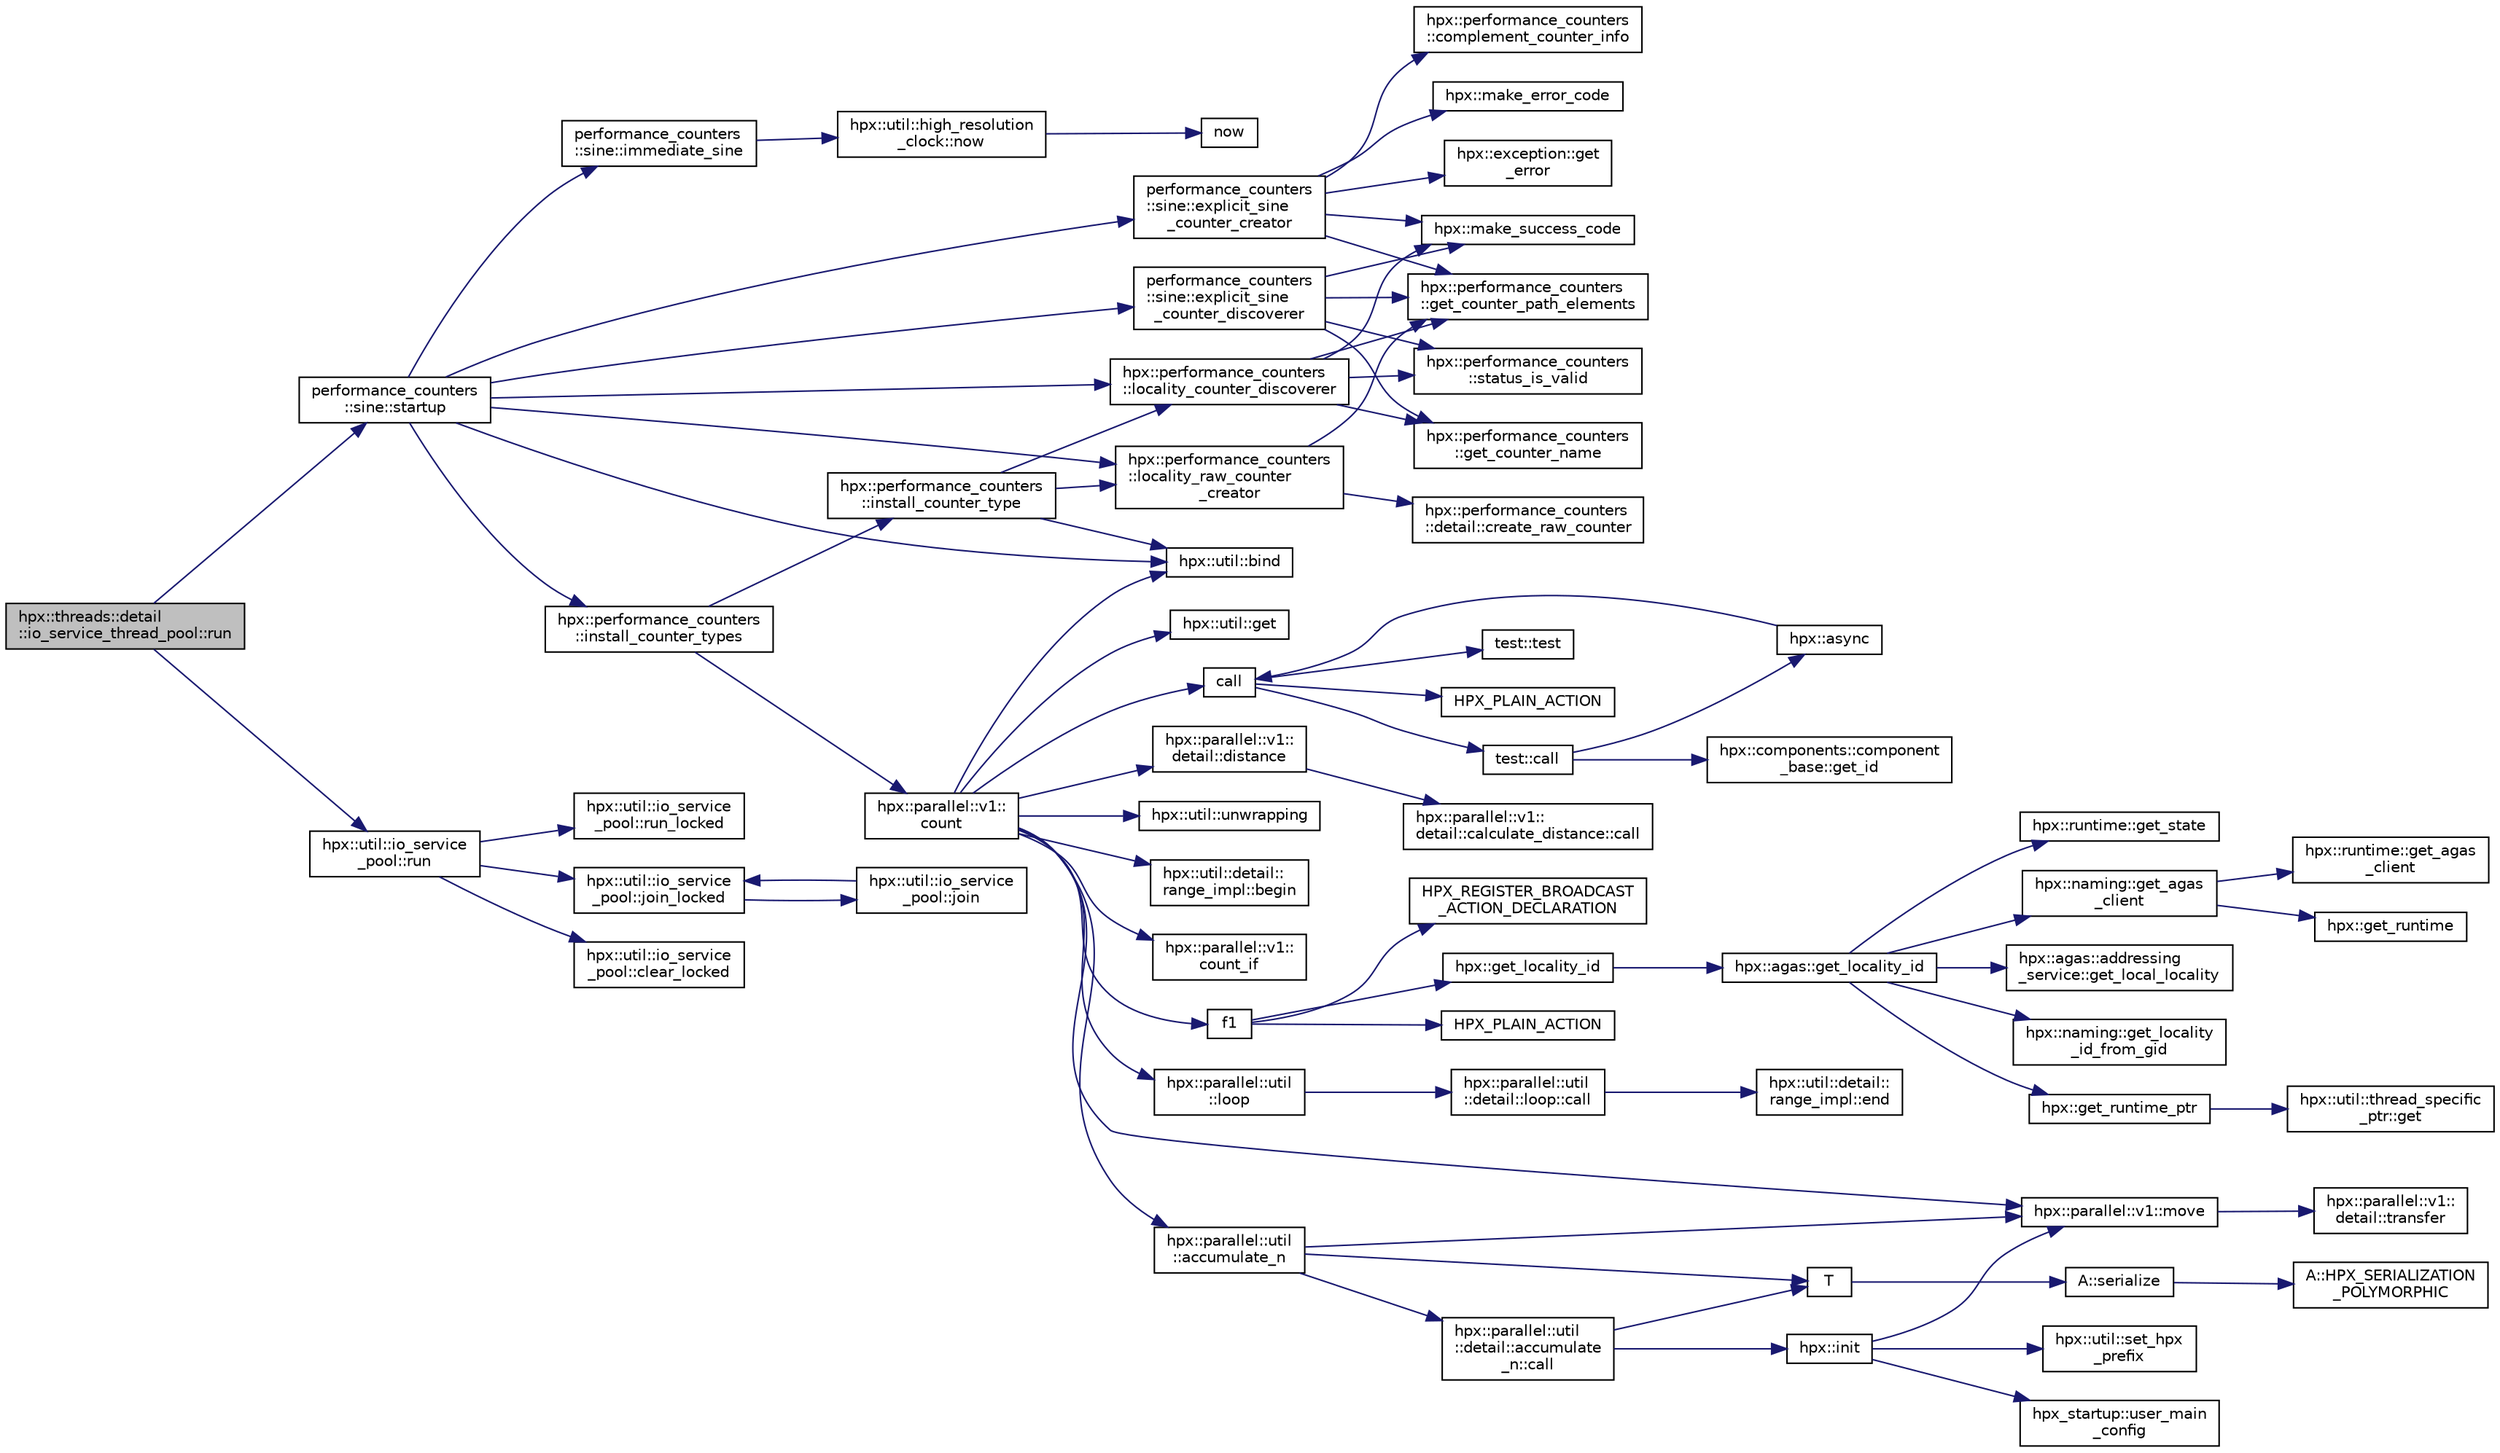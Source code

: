 digraph "hpx::threads::detail::io_service_thread_pool::run"
{
  edge [fontname="Helvetica",fontsize="10",labelfontname="Helvetica",labelfontsize="10"];
  node [fontname="Helvetica",fontsize="10",shape=record];
  rankdir="LR";
  Node164 [label="hpx::threads::detail\l::io_service_thread_pool::run",height=0.2,width=0.4,color="black", fillcolor="grey75", style="filled", fontcolor="black"];
  Node164 -> Node165 [color="midnightblue",fontsize="10",style="solid",fontname="Helvetica"];
  Node165 [label="performance_counters\l::sine::startup",height=0.2,width=0.4,color="black", fillcolor="white", style="filled",URL="$d1/d04/namespaceperformance__counters_1_1sine.html#a73ad17477610d96bd56bdc05fc19d92a"];
  Node165 -> Node166 [color="midnightblue",fontsize="10",style="solid",fontname="Helvetica"];
  Node166 [label="performance_counters\l::sine::explicit_sine\l_counter_creator",height=0.2,width=0.4,color="black", fillcolor="white", style="filled",URL="$d1/d04/namespaceperformance__counters_1_1sine.html#ad70bd639555008835cc2619e4060c822"];
  Node166 -> Node167 [color="midnightblue",fontsize="10",style="solid",fontname="Helvetica"];
  Node167 [label="hpx::performance_counters\l::get_counter_path_elements",height=0.2,width=0.4,color="black", fillcolor="white", style="filled",URL="$d0/d36/namespacehpx_1_1performance__counters.html#a20efd215ad44c2a1d6bf36731b07094c",tooltip="Fill the given counter_path_elements instance from the given full name of a counter. "];
  Node166 -> Node168 [color="midnightblue",fontsize="10",style="solid",fontname="Helvetica"];
  Node168 [label="hpx::performance_counters\l::complement_counter_info",height=0.2,width=0.4,color="black", fillcolor="white", style="filled",URL="$d0/d36/namespacehpx_1_1performance__counters.html#a0256857d76e12ec08c01ac2f020b1f48",tooltip="Complement the counter info if parent instance name is missing. "];
  Node166 -> Node169 [color="midnightblue",fontsize="10",style="solid",fontname="Helvetica"];
  Node169 [label="hpx::make_error_code",height=0.2,width=0.4,color="black", fillcolor="white", style="filled",URL="$d8/d83/namespacehpx.html#a154bc03d8bffebc41d36767f98aea4b0",tooltip="Returns a new error_code constructed from the given parameters. "];
  Node166 -> Node170 [color="midnightblue",fontsize="10",style="solid",fontname="Helvetica"];
  Node170 [label="hpx::exception::get\l_error",height=0.2,width=0.4,color="black", fillcolor="white", style="filled",URL="$de/d25/classhpx_1_1exception.html#a427fc21f422d4a796cf7e8f7b74c1fe1"];
  Node166 -> Node171 [color="midnightblue",fontsize="10",style="solid",fontname="Helvetica"];
  Node171 [label="hpx::make_success_code",height=0.2,width=0.4,color="black", fillcolor="white", style="filled",URL="$d8/d83/namespacehpx.html#a0e8512a8f49e2a6c8185061181419d8f",tooltip="Returns error_code(hpx::success, \"success\", mode). "];
  Node165 -> Node172 [color="midnightblue",fontsize="10",style="solid",fontname="Helvetica"];
  Node172 [label="performance_counters\l::sine::explicit_sine\l_counter_discoverer",height=0.2,width=0.4,color="black", fillcolor="white", style="filled",URL="$d1/d04/namespaceperformance__counters_1_1sine.html#af72e31443428aa4dbbea0173896ae3eb"];
  Node172 -> Node167 [color="midnightblue",fontsize="10",style="solid",fontname="Helvetica"];
  Node172 -> Node173 [color="midnightblue",fontsize="10",style="solid",fontname="Helvetica"];
  Node173 [label="hpx::performance_counters\l::status_is_valid",height=0.2,width=0.4,color="black", fillcolor="white", style="filled",URL="$d0/d36/namespacehpx_1_1performance__counters.html#a02f879175b5bb99013a8c79f66e57213"];
  Node172 -> Node174 [color="midnightblue",fontsize="10",style="solid",fontname="Helvetica"];
  Node174 [label="hpx::performance_counters\l::get_counter_name",height=0.2,width=0.4,color="black", fillcolor="white", style="filled",URL="$d0/d36/namespacehpx_1_1performance__counters.html#af277aab5e2e75f4d32dedcb1f4cdf21d",tooltip="Create a full name of a counter from the contents of the given counter_path_elements instance..."];
  Node172 -> Node171 [color="midnightblue",fontsize="10",style="solid",fontname="Helvetica"];
  Node165 -> Node175 [color="midnightblue",fontsize="10",style="solid",fontname="Helvetica"];
  Node175 [label="hpx::util::bind",height=0.2,width=0.4,color="black", fillcolor="white", style="filled",URL="$df/dad/namespacehpx_1_1util.html#ad844caedf82a0173d6909d910c3e48c6"];
  Node165 -> Node176 [color="midnightblue",fontsize="10",style="solid",fontname="Helvetica"];
  Node176 [label="hpx::performance_counters\l::locality_raw_counter\l_creator",height=0.2,width=0.4,color="black", fillcolor="white", style="filled",URL="$d0/d36/namespacehpx_1_1performance__counters.html#ae4c341430bcefef5080eb7b92b489700"];
  Node176 -> Node167 [color="midnightblue",fontsize="10",style="solid",fontname="Helvetica"];
  Node176 -> Node177 [color="midnightblue",fontsize="10",style="solid",fontname="Helvetica"];
  Node177 [label="hpx::performance_counters\l::detail::create_raw_counter",height=0.2,width=0.4,color="black", fillcolor="white", style="filled",URL="$d0/df8/namespacehpx_1_1performance__counters_1_1detail.html#a5e451affac03963e4ae0cb8eddb34fbd"];
  Node165 -> Node178 [color="midnightblue",fontsize="10",style="solid",fontname="Helvetica"];
  Node178 [label="performance_counters\l::sine::immediate_sine",height=0.2,width=0.4,color="black", fillcolor="white", style="filled",URL="$d1/d04/namespaceperformance__counters_1_1sine.html#a79e6db51a4d53a4fa906134b7b370dca"];
  Node178 -> Node179 [color="midnightblue",fontsize="10",style="solid",fontname="Helvetica"];
  Node179 [label="hpx::util::high_resolution\l_clock::now",height=0.2,width=0.4,color="black", fillcolor="white", style="filled",URL="$dd/d16/structhpx_1_1util_1_1high__resolution__clock.html#aaf1ff59c3ef8d3b70696fadb0a55842c"];
  Node179 -> Node180 [color="midnightblue",fontsize="10",style="solid",fontname="Helvetica"];
  Node180 [label="now",height=0.2,width=0.4,color="black", fillcolor="white", style="filled",URL="$de/db3/1d__stencil__1__omp_8cpp.html#a89e9667753dccfac455bd37a7a3a7b16"];
  Node165 -> Node181 [color="midnightblue",fontsize="10",style="solid",fontname="Helvetica"];
  Node181 [label="hpx::performance_counters\l::locality_counter_discoverer",height=0.2,width=0.4,color="black", fillcolor="white", style="filled",URL="$d0/d36/namespacehpx_1_1performance__counters.html#a1dde75a358cb6a734c22cd84eb1401ba"];
  Node181 -> Node167 [color="midnightblue",fontsize="10",style="solid",fontname="Helvetica"];
  Node181 -> Node173 [color="midnightblue",fontsize="10",style="solid",fontname="Helvetica"];
  Node181 -> Node174 [color="midnightblue",fontsize="10",style="solid",fontname="Helvetica"];
  Node181 -> Node171 [color="midnightblue",fontsize="10",style="solid",fontname="Helvetica"];
  Node165 -> Node182 [color="midnightblue",fontsize="10",style="solid",fontname="Helvetica"];
  Node182 [label="hpx::performance_counters\l::install_counter_types",height=0.2,width=0.4,color="black", fillcolor="white", style="filled",URL="$d0/d36/namespacehpx_1_1performance__counters.html#ab040877c215a8e5c82c3d17e1a6fea1e"];
  Node182 -> Node183 [color="midnightblue",fontsize="10",style="solid",fontname="Helvetica"];
  Node183 [label="hpx::parallel::v1::\lcount",height=0.2,width=0.4,color="black", fillcolor="white", style="filled",URL="$db/db9/namespacehpx_1_1parallel_1_1v1.html#a19d058114a2bd44801aab4176b188e23"];
  Node183 -> Node184 [color="midnightblue",fontsize="10",style="solid",fontname="Helvetica"];
  Node184 [label="hpx::parallel::v1::\lcount_if",height=0.2,width=0.4,color="black", fillcolor="white", style="filled",URL="$db/db9/namespacehpx_1_1parallel_1_1v1.html#ad836ff017ec208c2d6388a9b47b05ce0"];
  Node183 -> Node185 [color="midnightblue",fontsize="10",style="solid",fontname="Helvetica"];
  Node185 [label="f1",height=0.2,width=0.4,color="black", fillcolor="white", style="filled",URL="$d8/d8b/broadcast_8cpp.html#a1751fbd41f2529b84514a9dbd767959a"];
  Node185 -> Node186 [color="midnightblue",fontsize="10",style="solid",fontname="Helvetica"];
  Node186 [label="hpx::get_locality_id",height=0.2,width=0.4,color="black", fillcolor="white", style="filled",URL="$d8/d83/namespacehpx.html#a158d7c54a657bb364c1704033010697b",tooltip="Return the number of the locality this function is being called from. "];
  Node186 -> Node187 [color="midnightblue",fontsize="10",style="solid",fontname="Helvetica"];
  Node187 [label="hpx::agas::get_locality_id",height=0.2,width=0.4,color="black", fillcolor="white", style="filled",URL="$dc/d54/namespacehpx_1_1agas.html#a491cc2ddecdf0f1a9129900caa6a4d3e"];
  Node187 -> Node188 [color="midnightblue",fontsize="10",style="solid",fontname="Helvetica"];
  Node188 [label="hpx::get_runtime_ptr",height=0.2,width=0.4,color="black", fillcolor="white", style="filled",URL="$d8/d83/namespacehpx.html#af29daf2bb3e01b4d6495a1742b6cce64"];
  Node188 -> Node189 [color="midnightblue",fontsize="10",style="solid",fontname="Helvetica"];
  Node189 [label="hpx::util::thread_specific\l_ptr::get",height=0.2,width=0.4,color="black", fillcolor="white", style="filled",URL="$d4/d4c/structhpx_1_1util_1_1thread__specific__ptr.html#a3b27d8520710478aa41d1f74206bdba9"];
  Node187 -> Node190 [color="midnightblue",fontsize="10",style="solid",fontname="Helvetica"];
  Node190 [label="hpx::runtime::get_state",height=0.2,width=0.4,color="black", fillcolor="white", style="filled",URL="$d0/d7b/classhpx_1_1runtime.html#ab405f80e060dac95d624520f38b0524c"];
  Node187 -> Node191 [color="midnightblue",fontsize="10",style="solid",fontname="Helvetica"];
  Node191 [label="hpx::naming::get_agas\l_client",height=0.2,width=0.4,color="black", fillcolor="white", style="filled",URL="$d4/dc9/namespacehpx_1_1naming.html#a0408fffd5d34b620712a801b0ae3b032"];
  Node191 -> Node192 [color="midnightblue",fontsize="10",style="solid",fontname="Helvetica"];
  Node192 [label="hpx::get_runtime",height=0.2,width=0.4,color="black", fillcolor="white", style="filled",URL="$d8/d83/namespacehpx.html#aef902cc6c7dd3b9fbadf34d1e850a070"];
  Node191 -> Node193 [color="midnightblue",fontsize="10",style="solid",fontname="Helvetica"];
  Node193 [label="hpx::runtime::get_agas\l_client",height=0.2,width=0.4,color="black", fillcolor="white", style="filled",URL="$d0/d7b/classhpx_1_1runtime.html#aeb5dddd30d6b9861669af8ad44d1a96a"];
  Node187 -> Node194 [color="midnightblue",fontsize="10",style="solid",fontname="Helvetica"];
  Node194 [label="hpx::agas::addressing\l_service::get_local_locality",height=0.2,width=0.4,color="black", fillcolor="white", style="filled",URL="$db/d58/structhpx_1_1agas_1_1addressing__service.html#ab52c19a37c2a7a006c6c15f90ad0539c"];
  Node187 -> Node195 [color="midnightblue",fontsize="10",style="solid",fontname="Helvetica"];
  Node195 [label="hpx::naming::get_locality\l_id_from_gid",height=0.2,width=0.4,color="black", fillcolor="white", style="filled",URL="$d4/dc9/namespacehpx_1_1naming.html#a7fd43037784560bd04fda9b49e33529f"];
  Node185 -> Node196 [color="midnightblue",fontsize="10",style="solid",fontname="Helvetica"];
  Node196 [label="HPX_PLAIN_ACTION",height=0.2,width=0.4,color="black", fillcolor="white", style="filled",URL="$d8/d8b/broadcast_8cpp.html#a19685a0394ce6a99351f7a679f6eeefc"];
  Node185 -> Node197 [color="midnightblue",fontsize="10",style="solid",fontname="Helvetica"];
  Node197 [label="HPX_REGISTER_BROADCAST\l_ACTION_DECLARATION",height=0.2,width=0.4,color="black", fillcolor="white", style="filled",URL="$d7/d38/addressing__service_8cpp.html#a573d764d9cb34eec46a4bdffcf07875f"];
  Node183 -> Node198 [color="midnightblue",fontsize="10",style="solid",fontname="Helvetica"];
  Node198 [label="hpx::parallel::util\l::loop",height=0.2,width=0.4,color="black", fillcolor="white", style="filled",URL="$df/dc6/namespacehpx_1_1parallel_1_1util.html#a3f434e00f42929aac85debb8c5782213"];
  Node198 -> Node199 [color="midnightblue",fontsize="10",style="solid",fontname="Helvetica"];
  Node199 [label="hpx::parallel::util\l::detail::loop::call",height=0.2,width=0.4,color="black", fillcolor="white", style="filled",URL="$da/d06/structhpx_1_1parallel_1_1util_1_1detail_1_1loop.html#a5c5e8dbda782f09cdb7bc2509e3bf09e"];
  Node199 -> Node200 [color="midnightblue",fontsize="10",style="solid",fontname="Helvetica"];
  Node200 [label="hpx::util::detail::\lrange_impl::end",height=0.2,width=0.4,color="black", fillcolor="white", style="filled",URL="$d4/d4a/namespacehpx_1_1util_1_1detail_1_1range__impl.html#afb2ea48b0902f52ee4d8b764807b4316"];
  Node183 -> Node175 [color="midnightblue",fontsize="10",style="solid",fontname="Helvetica"];
  Node183 -> Node201 [color="midnightblue",fontsize="10",style="solid",fontname="Helvetica"];
  Node201 [label="hpx::parallel::v1::move",height=0.2,width=0.4,color="black", fillcolor="white", style="filled",URL="$db/db9/namespacehpx_1_1parallel_1_1v1.html#aa7c4ede081ce786c9d1eb1adff495cfc"];
  Node201 -> Node202 [color="midnightblue",fontsize="10",style="solid",fontname="Helvetica"];
  Node202 [label="hpx::parallel::v1::\ldetail::transfer",height=0.2,width=0.4,color="black", fillcolor="white", style="filled",URL="$d2/ddd/namespacehpx_1_1parallel_1_1v1_1_1detail.html#ab1b56a05e1885ca7cc7ffa1804dd2f3c"];
  Node183 -> Node203 [color="midnightblue",fontsize="10",style="solid",fontname="Helvetica"];
  Node203 [label="hpx::util::get",height=0.2,width=0.4,color="black", fillcolor="white", style="filled",URL="$df/dad/namespacehpx_1_1util.html#a5cbd3c41f03f4d4acaedaa4777e3cc02"];
  Node183 -> Node204 [color="midnightblue",fontsize="10",style="solid",fontname="Helvetica"];
  Node204 [label="call",height=0.2,width=0.4,color="black", fillcolor="white", style="filled",URL="$d2/d67/promise__1620_8cpp.html#a58357f0b82bc761e1d0b9091ed563a70"];
  Node204 -> Node205 [color="midnightblue",fontsize="10",style="solid",fontname="Helvetica"];
  Node205 [label="test::test",height=0.2,width=0.4,color="black", fillcolor="white", style="filled",URL="$d8/d89/structtest.html#ab42d5ece712d716b04cb3f686f297a26"];
  Node204 -> Node206 [color="midnightblue",fontsize="10",style="solid",fontname="Helvetica"];
  Node206 [label="HPX_PLAIN_ACTION",height=0.2,width=0.4,color="black", fillcolor="white", style="filled",URL="$d2/d67/promise__1620_8cpp.html#ab96aab827a4b1fcaf66cfe0ba83fef23"];
  Node204 -> Node207 [color="midnightblue",fontsize="10",style="solid",fontname="Helvetica"];
  Node207 [label="test::call",height=0.2,width=0.4,color="black", fillcolor="white", style="filled",URL="$d8/d89/structtest.html#aeb29e7ed6518b9426ccf1344c52620ae"];
  Node207 -> Node208 [color="midnightblue",fontsize="10",style="solid",fontname="Helvetica"];
  Node208 [label="hpx::async",height=0.2,width=0.4,color="black", fillcolor="white", style="filled",URL="$d8/d83/namespacehpx.html#acb7d8e37b73b823956ce144f9a57eaa4"];
  Node208 -> Node204 [color="midnightblue",fontsize="10",style="solid",fontname="Helvetica"];
  Node207 -> Node209 [color="midnightblue",fontsize="10",style="solid",fontname="Helvetica"];
  Node209 [label="hpx::components::component\l_base::get_id",height=0.2,width=0.4,color="black", fillcolor="white", style="filled",URL="$d2/de6/classhpx_1_1components_1_1component__base.html#a4c8fd93514039bdf01c48d66d82b19cd"];
  Node183 -> Node210 [color="midnightblue",fontsize="10",style="solid",fontname="Helvetica"];
  Node210 [label="hpx::parallel::v1::\ldetail::distance",height=0.2,width=0.4,color="black", fillcolor="white", style="filled",URL="$d2/ddd/namespacehpx_1_1parallel_1_1v1_1_1detail.html#a6bea3c6a5f470cad11f27ee6bab4a33f"];
  Node210 -> Node211 [color="midnightblue",fontsize="10",style="solid",fontname="Helvetica"];
  Node211 [label="hpx::parallel::v1::\ldetail::calculate_distance::call",height=0.2,width=0.4,color="black", fillcolor="white", style="filled",URL="$db/dfa/structhpx_1_1parallel_1_1v1_1_1detail_1_1calculate__distance.html#a950a6627830a7d019ac0e734b0a447bf"];
  Node183 -> Node212 [color="midnightblue",fontsize="10",style="solid",fontname="Helvetica"];
  Node212 [label="hpx::util::unwrapping",height=0.2,width=0.4,color="black", fillcolor="white", style="filled",URL="$df/dad/namespacehpx_1_1util.html#a7529d9ac687684c33403cdd1f9cef8e4"];
  Node183 -> Node213 [color="midnightblue",fontsize="10",style="solid",fontname="Helvetica"];
  Node213 [label="hpx::parallel::util\l::accumulate_n",height=0.2,width=0.4,color="black", fillcolor="white", style="filled",URL="$df/dc6/namespacehpx_1_1parallel_1_1util.html#af19f9a2722f97c2247ea5d0dbb5e2d25"];
  Node213 -> Node214 [color="midnightblue",fontsize="10",style="solid",fontname="Helvetica"];
  Node214 [label="hpx::parallel::util\l::detail::accumulate\l_n::call",height=0.2,width=0.4,color="black", fillcolor="white", style="filled",URL="$d8/d3b/structhpx_1_1parallel_1_1util_1_1detail_1_1accumulate__n.html#a765aceb8ab313fc92f7c4aaf70ccca8f"];
  Node214 -> Node215 [color="midnightblue",fontsize="10",style="solid",fontname="Helvetica"];
  Node215 [label="hpx::init",height=0.2,width=0.4,color="black", fillcolor="white", style="filled",URL="$d8/d83/namespacehpx.html#a3c694ea960b47c56b33351ba16e3d76b",tooltip="Main entry point for launching the HPX runtime system. "];
  Node215 -> Node216 [color="midnightblue",fontsize="10",style="solid",fontname="Helvetica"];
  Node216 [label="hpx::util::set_hpx\l_prefix",height=0.2,width=0.4,color="black", fillcolor="white", style="filled",URL="$df/dad/namespacehpx_1_1util.html#ae40a23c1ba0a48d9304dcf717a95793e"];
  Node215 -> Node217 [color="midnightblue",fontsize="10",style="solid",fontname="Helvetica"];
  Node217 [label="hpx_startup::user_main\l_config",height=0.2,width=0.4,color="black", fillcolor="white", style="filled",URL="$d3/dd2/namespacehpx__startup.html#aaac571d88bd3912a4225a23eb3261637"];
  Node215 -> Node201 [color="midnightblue",fontsize="10",style="solid",fontname="Helvetica"];
  Node214 -> Node218 [color="midnightblue",fontsize="10",style="solid",fontname="Helvetica"];
  Node218 [label="T",height=0.2,width=0.4,color="black", fillcolor="white", style="filled",URL="$db/d33/polymorphic__semiintrusive__template_8cpp.html#ad187658f9cb91c1312b39ae7e896f1ea"];
  Node218 -> Node219 [color="midnightblue",fontsize="10",style="solid",fontname="Helvetica"];
  Node219 [label="A::serialize",height=0.2,width=0.4,color="black", fillcolor="white", style="filled",URL="$d7/da0/struct_a.html#a5f5c287cf471e274ed9dda0da1592212"];
  Node219 -> Node220 [color="midnightblue",fontsize="10",style="solid",fontname="Helvetica"];
  Node220 [label="A::HPX_SERIALIZATION\l_POLYMORPHIC",height=0.2,width=0.4,color="black", fillcolor="white", style="filled",URL="$d7/da0/struct_a.html#ada978cc156cebbafddb1f3aa4c01918c"];
  Node213 -> Node201 [color="midnightblue",fontsize="10",style="solid",fontname="Helvetica"];
  Node213 -> Node218 [color="midnightblue",fontsize="10",style="solid",fontname="Helvetica"];
  Node183 -> Node221 [color="midnightblue",fontsize="10",style="solid",fontname="Helvetica"];
  Node221 [label="hpx::util::detail::\lrange_impl::begin",height=0.2,width=0.4,color="black", fillcolor="white", style="filled",URL="$d4/d4a/namespacehpx_1_1util_1_1detail_1_1range__impl.html#a31e165df2b865cdd961f35ce938db41a"];
  Node182 -> Node222 [color="midnightblue",fontsize="10",style="solid",fontname="Helvetica"];
  Node222 [label="hpx::performance_counters\l::install_counter_type",height=0.2,width=0.4,color="black", fillcolor="white", style="filled",URL="$d0/d36/namespacehpx_1_1performance__counters.html#a4145b8ec6c6b285ea708fd1ac981431f",tooltip="Install a new generic performance counter type in a way, which will uninstall it automatically during..."];
  Node222 -> Node175 [color="midnightblue",fontsize="10",style="solid",fontname="Helvetica"];
  Node222 -> Node176 [color="midnightblue",fontsize="10",style="solid",fontname="Helvetica"];
  Node222 -> Node181 [color="midnightblue",fontsize="10",style="solid",fontname="Helvetica"];
  Node164 -> Node223 [color="midnightblue",fontsize="10",style="solid",fontname="Helvetica"];
  Node223 [label="hpx::util::io_service\l_pool::run",height=0.2,width=0.4,color="black", fillcolor="white", style="filled",URL="$db/d19/classhpx_1_1util_1_1io__service__pool.html#a22a99cb41f3fd3693094dca51529695b"];
  Node223 -> Node224 [color="midnightblue",fontsize="10",style="solid",fontname="Helvetica"];
  Node224 [label="hpx::util::io_service\l_pool::join_locked",height=0.2,width=0.4,color="black", fillcolor="white", style="filled",URL="$db/d19/classhpx_1_1util_1_1io__service__pool.html#aa3aa8e07eaf9b279d59441a4a738dc76"];
  Node224 -> Node225 [color="midnightblue",fontsize="10",style="solid",fontname="Helvetica"];
  Node225 [label="hpx::util::io_service\l_pool::join",height=0.2,width=0.4,color="black", fillcolor="white", style="filled",URL="$db/d19/classhpx_1_1util_1_1io__service__pool.html#a2be8ab0fa1f66cc6200061aa6832dc65",tooltip="Join all io_service threads in the pool. "];
  Node225 -> Node224 [color="midnightblue",fontsize="10",style="solid",fontname="Helvetica"];
  Node223 -> Node226 [color="midnightblue",fontsize="10",style="solid",fontname="Helvetica"];
  Node226 [label="hpx::util::io_service\l_pool::clear_locked",height=0.2,width=0.4,color="black", fillcolor="white", style="filled",URL="$db/d19/classhpx_1_1util_1_1io__service__pool.html#ace77aa42f5b0044b4875058099605fb2"];
  Node223 -> Node227 [color="midnightblue",fontsize="10",style="solid",fontname="Helvetica"];
  Node227 [label="hpx::util::io_service\l_pool::run_locked",height=0.2,width=0.4,color="black", fillcolor="white", style="filled",URL="$db/d19/classhpx_1_1util_1_1io__service__pool.html#a5e47b41c9d379d8bcea4b87f55488f50"];
}
